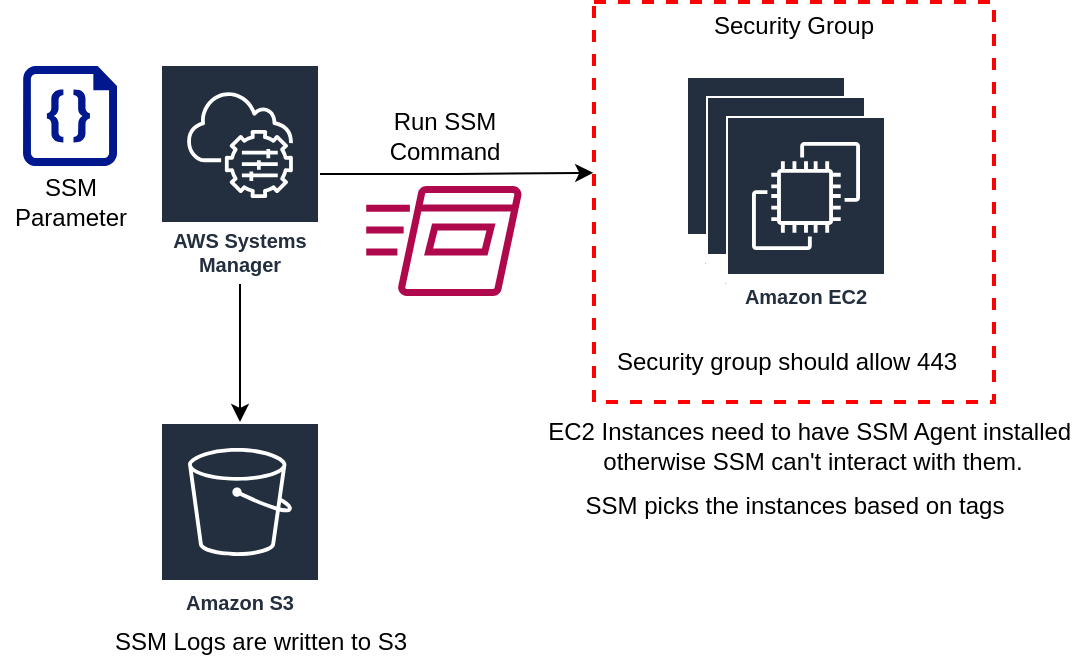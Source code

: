 <mxfile version="19.0.3" type="device"><diagram id="iTyvOdK2QypaZfB1l0kF" name="Page-1"><mxGraphModel dx="1038" dy="489" grid="1" gridSize="10" guides="1" tooltips="1" connect="1" arrows="1" fold="1" page="1" pageScale="1" pageWidth="827" pageHeight="1169" math="0" shadow="0"><root><mxCell id="0"/><mxCell id="1" parent="0"/><mxCell id="9N5IrSPR4NdXW_HXH_bH-11" value="" style="edgeStyle=orthogonalEdgeStyle;rounded=0;orthogonalLoop=1;jettySize=auto;html=1;entryX=-0.002;entryY=0.427;entryDx=0;entryDy=0;entryPerimeter=0;" edge="1" parent="1" source="9N5IrSPR4NdXW_HXH_bH-2" target="9N5IrSPR4NdXW_HXH_bH-18"><mxGeometry relative="1" as="geometry"/></mxCell><mxCell id="9N5IrSPR4NdXW_HXH_bH-15" value="" style="edgeStyle=orthogonalEdgeStyle;rounded=0;orthogonalLoop=1;jettySize=auto;html=1;" edge="1" parent="1" source="9N5IrSPR4NdXW_HXH_bH-2" target="9N5IrSPR4NdXW_HXH_bH-3"><mxGeometry relative="1" as="geometry"/></mxCell><mxCell id="9N5IrSPR4NdXW_HXH_bH-2" value="AWS Systems Manager" style="sketch=0;outlineConnect=0;fontColor=#232F3E;gradientColor=none;strokeColor=#ffffff;fillColor=#232F3E;dashed=0;verticalLabelPosition=middle;verticalAlign=bottom;align=center;html=1;whiteSpace=wrap;fontSize=10;fontStyle=1;spacing=3;shape=mxgraph.aws4.productIcon;prIcon=mxgraph.aws4.systems_manager;" vertex="1" parent="1"><mxGeometry x="130" y="61" width="80" height="110" as="geometry"/></mxCell><mxCell id="9N5IrSPR4NdXW_HXH_bH-3" value="Amazon S3" style="sketch=0;outlineConnect=0;fontColor=#232F3E;gradientColor=none;strokeColor=#ffffff;fillColor=#232F3E;dashed=0;verticalLabelPosition=middle;verticalAlign=bottom;align=center;html=1;whiteSpace=wrap;fontSize=10;fontStyle=1;spacing=3;shape=mxgraph.aws4.productIcon;prIcon=mxgraph.aws4.s3;" vertex="1" parent="1"><mxGeometry x="130" y="240" width="80" height="100" as="geometry"/></mxCell><mxCell id="9N5IrSPR4NdXW_HXH_bH-4" value="Amazon EC2" style="sketch=0;outlineConnect=0;fontColor=#232F3E;gradientColor=none;strokeColor=#ffffff;fillColor=#232F3E;dashed=0;verticalLabelPosition=middle;verticalAlign=bottom;align=center;html=1;whiteSpace=wrap;fontSize=10;fontStyle=1;spacing=3;shape=mxgraph.aws4.productIcon;prIcon=mxgraph.aws4.ec2;" vertex="1" parent="1"><mxGeometry x="393" y="67" width="80" height="100" as="geometry"/></mxCell><mxCell id="9N5IrSPR4NdXW_HXH_bH-5" value="Amazon EC2" style="sketch=0;outlineConnect=0;fontColor=#232F3E;gradientColor=none;strokeColor=#ffffff;fillColor=#232F3E;dashed=0;verticalLabelPosition=middle;verticalAlign=bottom;align=center;html=1;whiteSpace=wrap;fontSize=10;fontStyle=1;spacing=3;shape=mxgraph.aws4.productIcon;prIcon=mxgraph.aws4.ec2;" vertex="1" parent="1"><mxGeometry x="403" y="77" width="80" height="100" as="geometry"/></mxCell><mxCell id="9N5IrSPR4NdXW_HXH_bH-6" value="Amazon EC2" style="sketch=0;outlineConnect=0;fontColor=#232F3E;gradientColor=none;strokeColor=#ffffff;fillColor=#232F3E;dashed=0;verticalLabelPosition=middle;verticalAlign=bottom;align=center;html=1;whiteSpace=wrap;fontSize=10;fontStyle=1;spacing=3;shape=mxgraph.aws4.productIcon;prIcon=mxgraph.aws4.ec2;" vertex="1" parent="1"><mxGeometry x="413" y="87" width="80" height="100" as="geometry"/></mxCell><mxCell id="9N5IrSPR4NdXW_HXH_bH-8" value="" style="sketch=0;aspect=fixed;pointerEvents=1;shadow=0;dashed=0;html=1;strokeColor=none;labelPosition=center;verticalLabelPosition=bottom;verticalAlign=top;align=center;fillColor=#00188D;shape=mxgraph.azure.code_file" vertex="1" parent="1"><mxGeometry x="61.5" y="62" width="47" height="50" as="geometry"/></mxCell><mxCell id="9N5IrSPR4NdXW_HXH_bH-10" value="SSM &lt;br&gt;Parameter" style="text;html=1;align=center;verticalAlign=middle;resizable=0;points=[];autosize=1;strokeColor=none;fillColor=none;" vertex="1" parent="1"><mxGeometry x="50" y="115" width="70" height="30" as="geometry"/></mxCell><mxCell id="9N5IrSPR4NdXW_HXH_bH-13" value="" style="sketch=0;outlineConnect=0;fontColor=#232F3E;gradientColor=none;fillColor=#B0084D;strokeColor=none;dashed=0;verticalLabelPosition=bottom;verticalAlign=top;align=center;html=1;fontSize=12;fontStyle=0;aspect=fixed;pointerEvents=1;shape=mxgraph.aws4.run_command;" vertex="1" parent="1"><mxGeometry x="233" y="122" width="78" height="55" as="geometry"/></mxCell><mxCell id="9N5IrSPR4NdXW_HXH_bH-14" value="Run SSM &lt;br&gt;Command" style="text;html=1;align=center;verticalAlign=middle;resizable=0;points=[];autosize=1;strokeColor=none;fillColor=none;" vertex="1" parent="1"><mxGeometry x="237" y="82" width="70" height="30" as="geometry"/></mxCell><mxCell id="9N5IrSPR4NdXW_HXH_bH-16" value="SSM Logs are written to S3" style="text;html=1;align=center;verticalAlign=middle;resizable=0;points=[];autosize=1;strokeColor=none;fillColor=none;" vertex="1" parent="1"><mxGeometry x="100" y="340" width="160" height="20" as="geometry"/></mxCell><mxCell id="9N5IrSPR4NdXW_HXH_bH-17" value="&lt;div style=&quot;text-align: justify;&quot;&gt;&lt;span style=&quot;background-color: initial;&quot;&gt;EC2 Instances need to have SSM Agent installed&amp;nbsp;&lt;/span&gt;&lt;/div&gt;&lt;div style=&quot;&quot;&gt;&lt;span style=&quot;background-color: initial;&quot;&gt;otherwise SSM can't interact with them.&lt;/span&gt;&lt;/div&gt;" style="text;html=1;align=center;verticalAlign=middle;resizable=1;points=[];autosize=0;strokeColor=none;fillColor=none;" vertex="1" parent="1"><mxGeometry x="360" y="240" width="192" height="24" as="geometry"/></mxCell><mxCell id="9N5IrSPR4NdXW_HXH_bH-18" value="Security Group" style="fontStyle=0;verticalAlign=top;align=center;spacingTop=-2;fillColor=none;rounded=0;whiteSpace=wrap;html=1;strokeColor=#FF0000;strokeWidth=2;dashed=1;container=1;collapsible=0;expand=0;recursiveResize=0;" vertex="1" parent="1"><mxGeometry x="347" y="30" width="200" height="200" as="geometry"/></mxCell><mxCell id="9N5IrSPR4NdXW_HXH_bH-19" value="Security group should allow 443" style="text;html=1;align=center;verticalAlign=middle;resizable=0;points=[];autosize=1;strokeColor=none;fillColor=none;" vertex="1" parent="9N5IrSPR4NdXW_HXH_bH-18"><mxGeometry x="1" y="170" width="190" height="20" as="geometry"/></mxCell><mxCell id="9N5IrSPR4NdXW_HXH_bH-21" value="&lt;div style=&quot;text-align: justify;&quot;&gt;&lt;span style=&quot;background-color: initial; text-align: center;&quot;&gt;SSM picks the instances based on tags&lt;/span&gt;&lt;br&gt;&lt;/div&gt;" style="text;html=1;align=center;verticalAlign=middle;resizable=1;points=[];autosize=0;strokeColor=none;fillColor=none;" vertex="1" parent="1"><mxGeometry x="351" y="270" width="192" height="24" as="geometry"/></mxCell></root></mxGraphModel></diagram></mxfile>